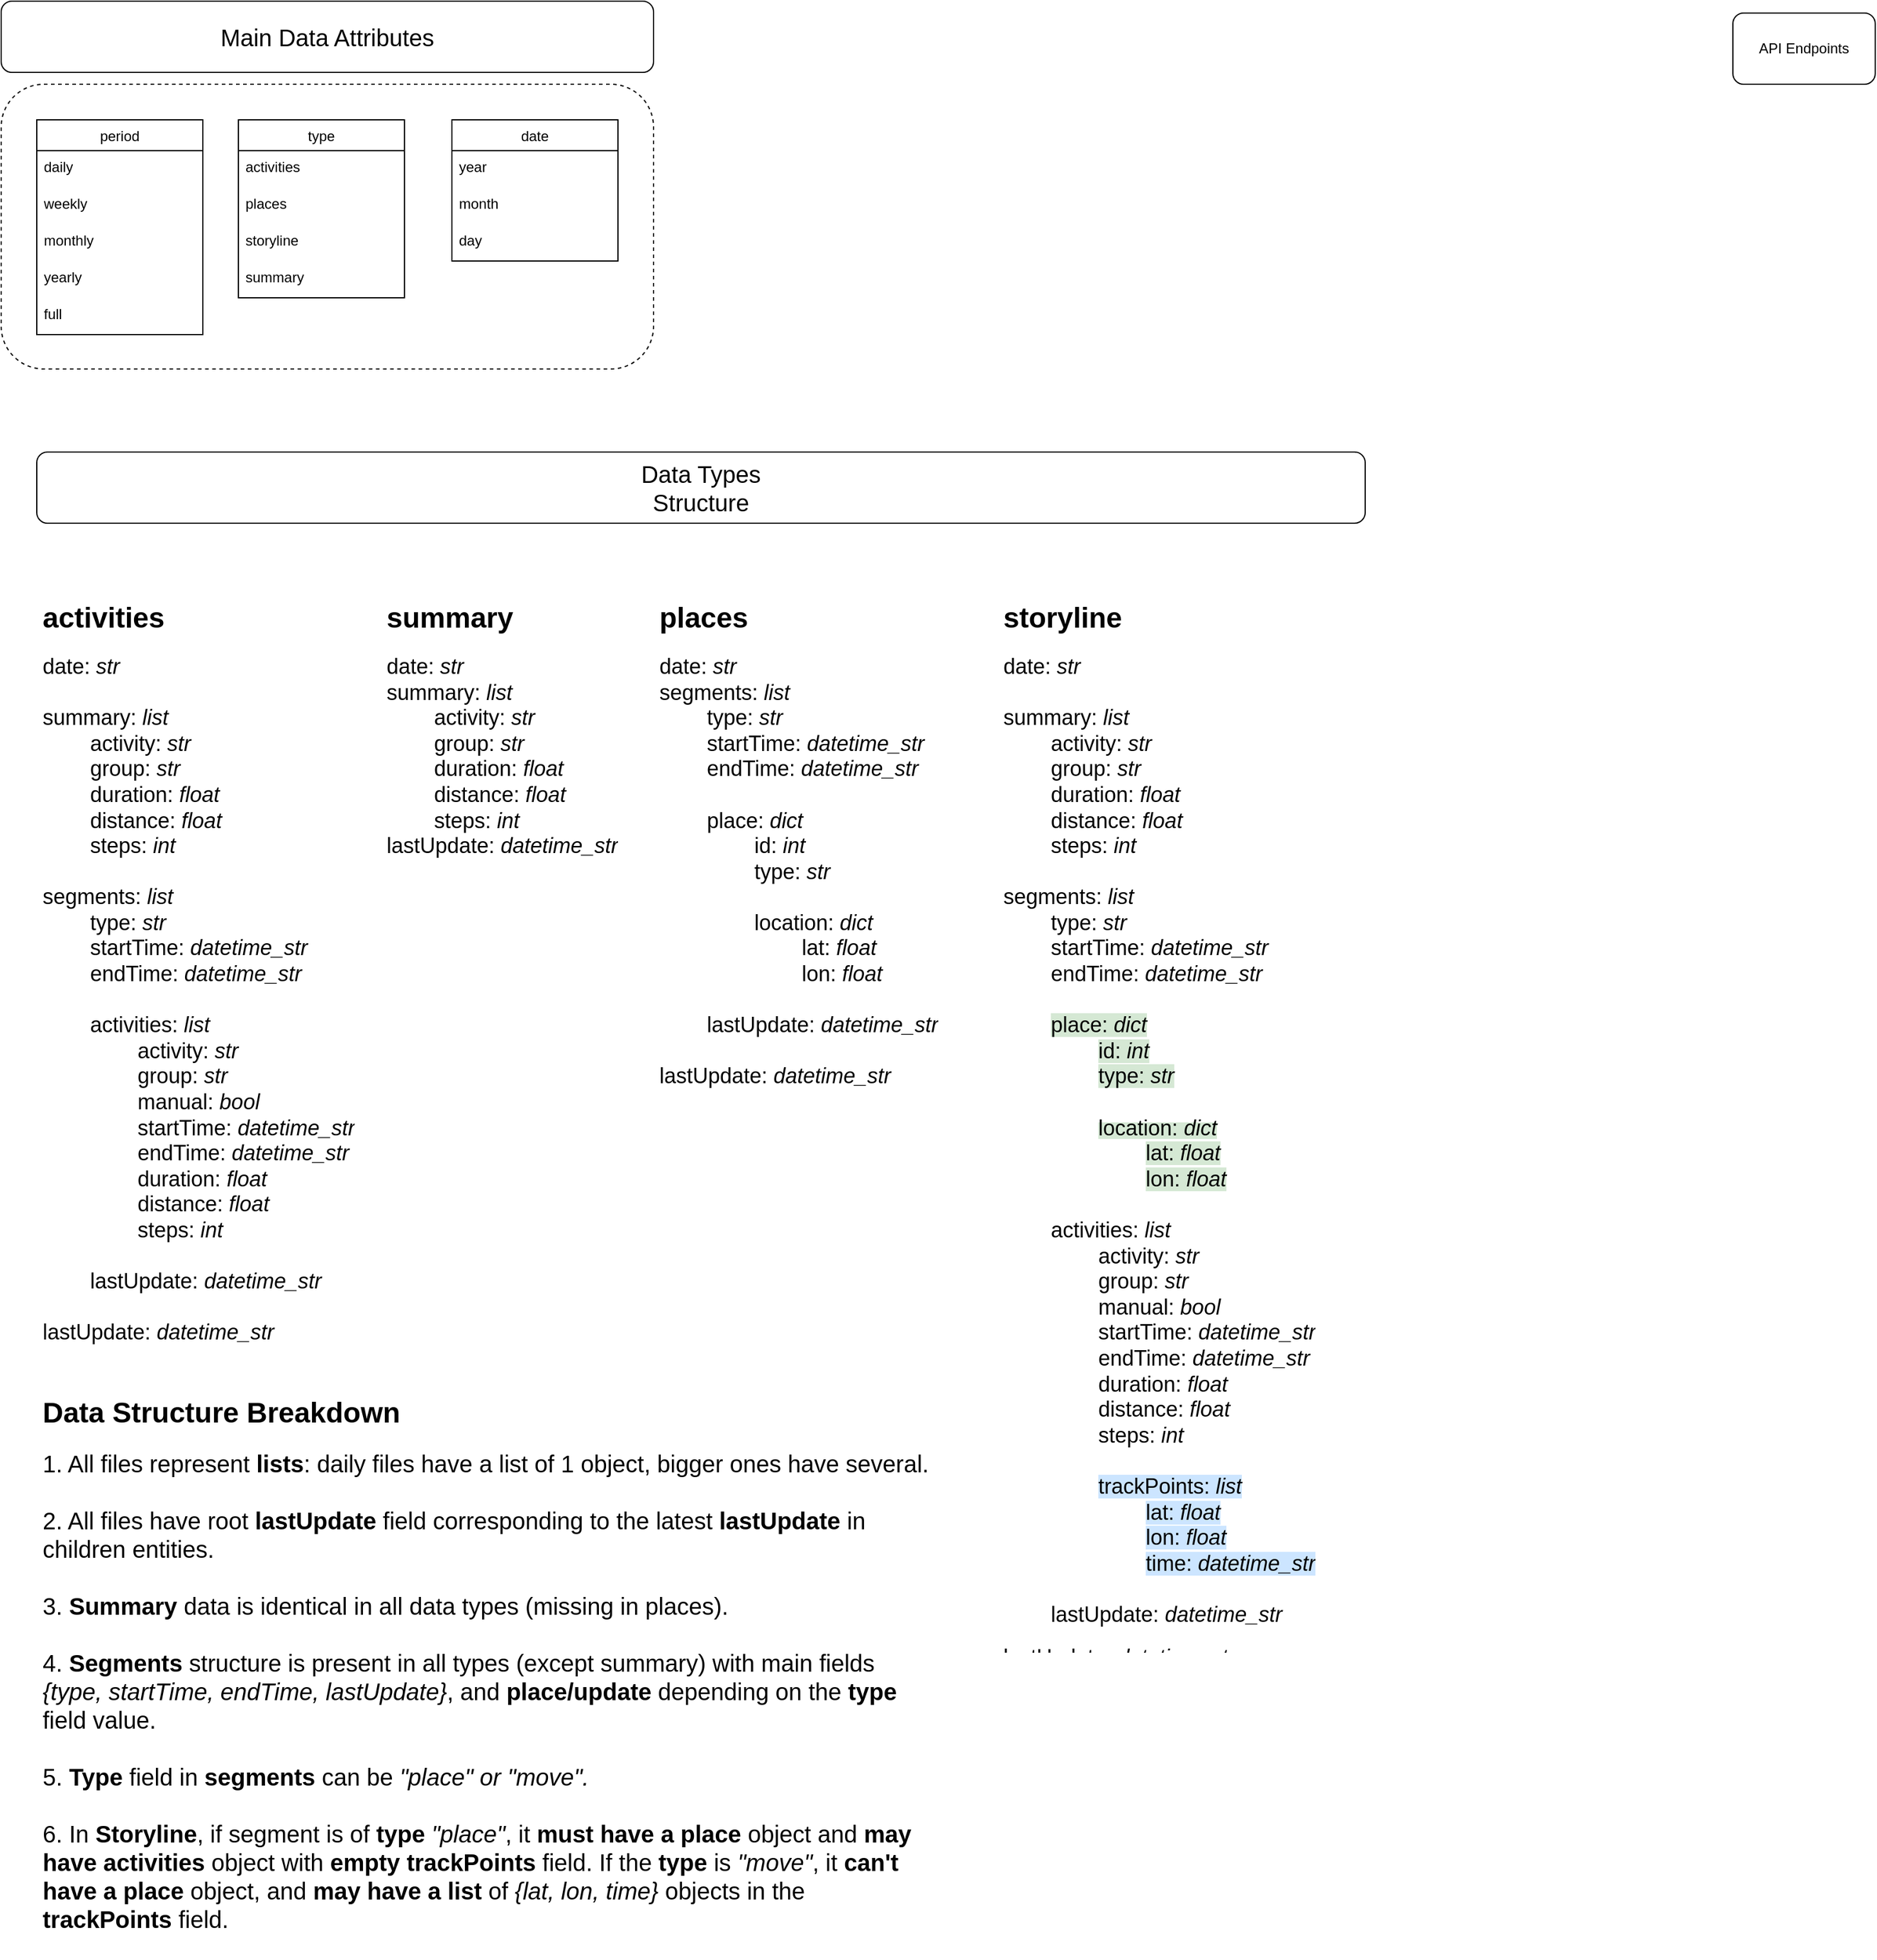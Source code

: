 <mxfile version="14.9.0" type="github">
  <diagram id="EwxWfwDMVY7zvHqi7-Qx" name="Page-1">
    <mxGraphModel dx="2505" dy="934" grid="1" gridSize="10" guides="1" tooltips="1" connect="1" arrows="1" fold="1" page="1" pageScale="1" pageWidth="850" pageHeight="1100" math="0" shadow="0">
      <root>
        <mxCell id="0" />
        <mxCell id="1" parent="0" />
        <mxCell id="ZM2d9JkgMeS6SzEDu0aJ-82" value="" style="rounded=1;whiteSpace=wrap;html=1;dashed=1;" vertex="1" parent="1">
          <mxGeometry x="-830" y="90" width="550" height="240" as="geometry" />
        </mxCell>
        <mxCell id="ZM2d9JkgMeS6SzEDu0aJ-1" value="API Endpoints" style="rounded=1;whiteSpace=wrap;html=1;" vertex="1" parent="1">
          <mxGeometry x="630" y="30" width="120" height="60" as="geometry" />
        </mxCell>
        <mxCell id="ZM2d9JkgMeS6SzEDu0aJ-7" value="&lt;font style=&quot;font-size: 20px&quot;&gt;Main Data Attributes&lt;/font&gt;" style="rounded=1;whiteSpace=wrap;html=1;" vertex="1" parent="1">
          <mxGeometry x="-830" y="20" width="550" height="60" as="geometry" />
        </mxCell>
        <mxCell id="ZM2d9JkgMeS6SzEDu0aJ-80" value="&lt;h1&gt;activities&lt;/h1&gt;&lt;div style=&quot;font-size: 18px&quot;&gt;&lt;font style=&quot;font-size: 18px&quot;&gt;date: &lt;i&gt;str&lt;/i&gt;&lt;/font&gt;&lt;/div&gt;&lt;div style=&quot;font-size: 18px&quot;&gt;&lt;font style=&quot;font-size: 18px&quot;&gt;&lt;i&gt;&lt;br&gt;&lt;/i&gt;&lt;/font&gt;&lt;/div&gt;&lt;div style=&quot;font-size: 18px&quot;&gt;&lt;font style=&quot;font-size: 18px&quot;&gt;summary: &lt;i&gt;list&lt;/i&gt;&lt;/font&gt;&lt;/div&gt;&lt;blockquote style=&quot;margin: 0 0 0 40px ; border: none ; padding: 0px&quot;&gt;&lt;div style=&quot;font-size: 18px&quot;&gt;&lt;font style=&quot;font-size: 18px&quot;&gt;activity: &lt;i&gt;str&lt;/i&gt;&lt;/font&gt;&lt;/div&gt;&lt;div style=&quot;font-size: 18px&quot;&gt;&lt;font style=&quot;font-size: 18px&quot;&gt;group: &lt;i&gt;str&lt;/i&gt;&lt;/font&gt;&lt;/div&gt;&lt;div style=&quot;font-size: 18px&quot;&gt;&lt;font style=&quot;font-size: 18px&quot;&gt;duration: &lt;i&gt;float&lt;/i&gt;&lt;/font&gt;&lt;/div&gt;&lt;div style=&quot;font-size: 18px&quot;&gt;&lt;font style=&quot;font-size: 18px&quot;&gt;distance: &lt;i&gt;float&lt;/i&gt;&lt;/font&gt;&lt;/div&gt;&lt;div style=&quot;font-size: 18px&quot;&gt;&lt;font style=&quot;font-size: 18px&quot;&gt;steps: &lt;i&gt;int&lt;/i&gt;&lt;/font&gt;&lt;/div&gt;&lt;/blockquote&gt;&lt;div style=&quot;font-size: 18px&quot;&gt;&lt;font style=&quot;font-size: 18px&quot;&gt;&lt;br&gt;&lt;/font&gt;&lt;/div&gt;&lt;div style=&quot;font-size: 18px&quot;&gt;&lt;font style=&quot;font-size: 18px&quot;&gt;segments: &lt;i&gt;list&lt;/i&gt;&lt;/font&gt;&lt;/div&gt;&lt;blockquote style=&quot;margin: 0 0 0 40px ; border: none ; padding: 0px&quot;&gt;&lt;div style=&quot;font-size: 18px&quot;&gt;&lt;font style=&quot;font-size: 18px&quot;&gt;type: &lt;i&gt;str&lt;/i&gt;&lt;/font&gt;&lt;/div&gt;&lt;div style=&quot;font-size: 18px&quot;&gt;&lt;font style=&quot;font-size: 18px&quot;&gt;startTime: &lt;i&gt;datetime_str&lt;/i&gt;&lt;/font&gt;&lt;/div&gt;&lt;div style=&quot;font-size: 18px&quot;&gt;&lt;font style=&quot;font-size: 18px&quot;&gt;endTime: &lt;i&gt;datetime_str&lt;/i&gt;&lt;/font&gt;&lt;/div&gt;&lt;div style=&quot;font-size: 18px&quot;&gt;&lt;font style=&quot;font-size: 18px&quot;&gt;&lt;br&gt;&lt;/font&gt;&lt;/div&gt;&lt;div style=&quot;font-size: 18px&quot;&gt;&lt;font style=&quot;font-size: 18px&quot;&gt;activities: &lt;i&gt;list&lt;/i&gt;&lt;/font&gt;&lt;/div&gt;&lt;/blockquote&gt;&lt;blockquote style=&quot;margin: 0 0 0 40px ; border: none ; padding: 0px&quot;&gt;&lt;blockquote style=&quot;margin: 0 0 0 40px ; border: none ; padding: 0px&quot;&gt;&lt;div style=&quot;font-size: 18px&quot;&gt;&lt;font style=&quot;font-size: 18px&quot;&gt;activity: &lt;i&gt;str&lt;/i&gt;&lt;/font&gt;&lt;/div&gt;&lt;/blockquote&gt;&lt;blockquote style=&quot;margin: 0 0 0 40px ; border: none ; padding: 0px&quot;&gt;&lt;div style=&quot;font-size: 18px&quot;&gt;&lt;font style=&quot;font-size: 18px&quot;&gt;group: &lt;i&gt;str&lt;/i&gt;&lt;/font&gt;&lt;/div&gt;&lt;/blockquote&gt;&lt;blockquote style=&quot;margin: 0 0 0 40px ; border: none ; padding: 0px&quot;&gt;&lt;div style=&quot;font-size: 18px&quot;&gt;&lt;font style=&quot;font-size: 18px&quot;&gt;manual: &lt;i&gt;bool&lt;/i&gt;&lt;/font&gt;&lt;/div&gt;&lt;/blockquote&gt;&lt;blockquote style=&quot;margin: 0 0 0 40px ; border: none ; padding: 0px&quot;&gt;&lt;div style=&quot;font-size: 18px&quot;&gt;&lt;font style=&quot;font-size: 18px&quot;&gt;startTime: &lt;i&gt;datetime_str&lt;/i&gt;&lt;/font&gt;&lt;/div&gt;&lt;div style=&quot;font-size: 18px&quot;&gt;&lt;font style=&quot;font-size: 18px&quot;&gt;endTime: &lt;i&gt;datetime_str&lt;/i&gt;&lt;/font&gt;&lt;/div&gt;&lt;div style=&quot;font-size: 18px&quot;&gt;&lt;font style=&quot;font-size: 18px&quot;&gt;duration: &lt;i&gt;float&lt;/i&gt;&lt;/font&gt;&lt;/div&gt;&lt;div style=&quot;font-size: 18px&quot;&gt;&lt;font style=&quot;font-size: 18px&quot;&gt;distance: &lt;i&gt;float&lt;/i&gt;&lt;/font&gt;&lt;/div&gt;&lt;div style=&quot;font-size: 18px&quot;&gt;&lt;font style=&quot;font-size: 18px&quot;&gt;steps: &lt;i&gt;int&lt;/i&gt;&lt;/font&gt;&lt;/div&gt;&lt;/blockquote&gt;&lt;span style=&quot;font-size: 18px&quot;&gt;&lt;blockquote style=&quot;margin: 0 0 0 40px ; border: none ; padding: 0px&quot;&gt;&lt;span style=&quot;font-size: 18px&quot;&gt;&lt;br&gt;&lt;/span&gt;&lt;/blockquote&gt;lastUpdate: &lt;i&gt;datetime_str&lt;/i&gt;&lt;/span&gt;&lt;/blockquote&gt;&lt;span style=&quot;font-size: 18px&quot;&gt;&lt;br&gt;lastUpdate: &lt;i&gt;datetime_str&lt;/i&gt;&lt;/span&gt;" style="text;html=1;strokeColor=none;fillColor=none;spacing=5;spacingTop=-20;whiteSpace=wrap;overflow=hidden;rounded=0;" vertex="1" parent="1">
          <mxGeometry x="-800" y="520" width="280" height="632" as="geometry" />
        </mxCell>
        <mxCell id="ZM2d9JkgMeS6SzEDu0aJ-16" value="period" style="swimlane;fontStyle=0;childLayout=stackLayout;horizontal=1;startSize=26;horizontalStack=0;resizeParent=1;resizeParentMax=0;resizeLast=0;collapsible=1;marginBottom=0;" vertex="1" parent="1">
          <mxGeometry x="-800" y="120" width="140" height="181" as="geometry">
            <mxRectangle x="310" y="250" width="70" height="26" as="alternateBounds" />
          </mxGeometry>
        </mxCell>
        <mxCell id="ZM2d9JkgMeS6SzEDu0aJ-17" value="daily" style="text;strokeColor=none;fillColor=none;align=left;verticalAlign=top;spacingLeft=4;spacingRight=4;overflow=hidden;rotatable=0;points=[[0,0.5],[1,0.5]];portConstraint=eastwest;" vertex="1" parent="ZM2d9JkgMeS6SzEDu0aJ-16">
          <mxGeometry y="26" width="140" height="31.0" as="geometry" />
        </mxCell>
        <mxCell id="ZM2d9JkgMeS6SzEDu0aJ-18" value="weekly" style="text;strokeColor=none;fillColor=none;align=left;verticalAlign=top;spacingLeft=4;spacingRight=4;overflow=hidden;rotatable=0;points=[[0,0.5],[1,0.5]];portConstraint=eastwest;" vertex="1" parent="ZM2d9JkgMeS6SzEDu0aJ-16">
          <mxGeometry y="57" width="140" height="31.0" as="geometry" />
        </mxCell>
        <mxCell id="ZM2d9JkgMeS6SzEDu0aJ-19" value="monthly" style="text;strokeColor=none;fillColor=none;align=left;verticalAlign=top;spacingLeft=4;spacingRight=4;overflow=hidden;rotatable=0;points=[[0,0.5],[1,0.5]];portConstraint=eastwest;" vertex="1" parent="ZM2d9JkgMeS6SzEDu0aJ-16">
          <mxGeometry y="88" width="140" height="31.0" as="geometry" />
        </mxCell>
        <mxCell id="ZM2d9JkgMeS6SzEDu0aJ-23" value="yearly" style="text;strokeColor=none;fillColor=none;align=left;verticalAlign=top;spacingLeft=4;spacingRight=4;overflow=hidden;rotatable=0;points=[[0,0.5],[1,0.5]];portConstraint=eastwest;" vertex="1" parent="ZM2d9JkgMeS6SzEDu0aJ-16">
          <mxGeometry y="119" width="140" height="31.0" as="geometry" />
        </mxCell>
        <mxCell id="ZM2d9JkgMeS6SzEDu0aJ-24" value="full" style="text;strokeColor=none;fillColor=none;align=left;verticalAlign=top;spacingLeft=4;spacingRight=4;overflow=hidden;rotatable=0;points=[[0,0.5],[1,0.5]];portConstraint=eastwest;" vertex="1" parent="ZM2d9JkgMeS6SzEDu0aJ-16">
          <mxGeometry y="150" width="140" height="31.0" as="geometry" />
        </mxCell>
        <mxCell id="ZM2d9JkgMeS6SzEDu0aJ-25" value="type" style="swimlane;fontStyle=0;childLayout=stackLayout;horizontal=1;startSize=26;horizontalStack=0;resizeParent=1;resizeParentMax=0;resizeLast=0;collapsible=1;marginBottom=0;" vertex="1" parent="1">
          <mxGeometry x="-630" y="120" width="140" height="150" as="geometry">
            <mxRectangle x="310" y="250" width="70" height="26" as="alternateBounds" />
          </mxGeometry>
        </mxCell>
        <mxCell id="ZM2d9JkgMeS6SzEDu0aJ-26" value="activities" style="text;strokeColor=none;fillColor=none;align=left;verticalAlign=top;spacingLeft=4;spacingRight=4;overflow=hidden;rotatable=0;points=[[0,0.5],[1,0.5]];portConstraint=eastwest;" vertex="1" parent="ZM2d9JkgMeS6SzEDu0aJ-25">
          <mxGeometry y="26" width="140" height="31.0" as="geometry" />
        </mxCell>
        <mxCell id="ZM2d9JkgMeS6SzEDu0aJ-27" value="places" style="text;strokeColor=none;fillColor=none;align=left;verticalAlign=top;spacingLeft=4;spacingRight=4;overflow=hidden;rotatable=0;points=[[0,0.5],[1,0.5]];portConstraint=eastwest;" vertex="1" parent="ZM2d9JkgMeS6SzEDu0aJ-25">
          <mxGeometry y="57" width="140" height="31.0" as="geometry" />
        </mxCell>
        <mxCell id="ZM2d9JkgMeS6SzEDu0aJ-28" value="storyline" style="text;strokeColor=none;fillColor=none;align=left;verticalAlign=top;spacingLeft=4;spacingRight=4;overflow=hidden;rotatable=0;points=[[0,0.5],[1,0.5]];portConstraint=eastwest;" vertex="1" parent="ZM2d9JkgMeS6SzEDu0aJ-25">
          <mxGeometry y="88" width="140" height="31.0" as="geometry" />
        </mxCell>
        <mxCell id="ZM2d9JkgMeS6SzEDu0aJ-29" value="summary" style="text;strokeColor=none;fillColor=none;align=left;verticalAlign=top;spacingLeft=4;spacingRight=4;overflow=hidden;rotatable=0;points=[[0,0.5],[1,0.5]];portConstraint=eastwest;" vertex="1" parent="ZM2d9JkgMeS6SzEDu0aJ-25">
          <mxGeometry y="119" width="140" height="31.0" as="geometry" />
        </mxCell>
        <mxCell id="ZM2d9JkgMeS6SzEDu0aJ-31" value="date" style="swimlane;fontStyle=0;childLayout=stackLayout;horizontal=1;startSize=26;horizontalStack=0;resizeParent=1;resizeParentMax=0;resizeLast=0;collapsible=1;marginBottom=0;" vertex="1" parent="1">
          <mxGeometry x="-450" y="120" width="140" height="119" as="geometry">
            <mxRectangle x="310" y="250" width="70" height="26" as="alternateBounds" />
          </mxGeometry>
        </mxCell>
        <mxCell id="ZM2d9JkgMeS6SzEDu0aJ-32" value="year" style="text;strokeColor=none;fillColor=none;align=left;verticalAlign=top;spacingLeft=4;spacingRight=4;overflow=hidden;rotatable=0;points=[[0,0.5],[1,0.5]];portConstraint=eastwest;" vertex="1" parent="ZM2d9JkgMeS6SzEDu0aJ-31">
          <mxGeometry y="26" width="140" height="31.0" as="geometry" />
        </mxCell>
        <mxCell id="ZM2d9JkgMeS6SzEDu0aJ-33" value="month" style="text;strokeColor=none;fillColor=none;align=left;verticalAlign=top;spacingLeft=4;spacingRight=4;overflow=hidden;rotatable=0;points=[[0,0.5],[1,0.5]];portConstraint=eastwest;" vertex="1" parent="ZM2d9JkgMeS6SzEDu0aJ-31">
          <mxGeometry y="57" width="140" height="31.0" as="geometry" />
        </mxCell>
        <mxCell id="ZM2d9JkgMeS6SzEDu0aJ-34" value="day" style="text;strokeColor=none;fillColor=none;align=left;verticalAlign=top;spacingLeft=4;spacingRight=4;overflow=hidden;rotatable=0;points=[[0,0.5],[1,0.5]];portConstraint=eastwest;" vertex="1" parent="ZM2d9JkgMeS6SzEDu0aJ-31">
          <mxGeometry y="88" width="140" height="31.0" as="geometry" />
        </mxCell>
        <mxCell id="ZM2d9JkgMeS6SzEDu0aJ-83" value="&lt;span style=&quot;font-size: 20px&quot;&gt;Data Types&lt;br&gt;Structure&lt;br&gt;&lt;/span&gt;" style="rounded=1;whiteSpace=wrap;html=1;" vertex="1" parent="1">
          <mxGeometry x="-800" y="400" width="1120" height="60" as="geometry" />
        </mxCell>
        <mxCell id="ZM2d9JkgMeS6SzEDu0aJ-84" value="&lt;h1&gt;summary&lt;/h1&gt;&lt;div style=&quot;font-size: 18px&quot;&gt;&lt;div&gt;date: &lt;i&gt;str&lt;/i&gt;&lt;/div&gt;&lt;div&gt;summary: &lt;i&gt;list&lt;/i&gt;&lt;/div&gt;&lt;blockquote style=&quot;font-size: 12px ; margin: 0px 0px 0px 40px ; border: none ; padding: 0px&quot;&gt;&lt;div style=&quot;font-size: 18px&quot;&gt;activity: &lt;i&gt;str&lt;/i&gt;&lt;/div&gt;&lt;div style=&quot;font-size: 18px&quot;&gt;group: &lt;i&gt;str&lt;/i&gt;&lt;/div&gt;&lt;div style=&quot;font-size: 18px&quot;&gt;duration: &lt;i&gt;float&lt;/i&gt;&lt;/div&gt;&lt;div style=&quot;font-size: 18px&quot;&gt;distance: &lt;i&gt;float&lt;/i&gt;&lt;/div&gt;&lt;div style=&quot;font-size: 18px&quot;&gt;steps: &lt;i&gt;int&lt;/i&gt;&lt;/div&gt;&lt;/blockquote&gt;lastUpdate: &lt;i&gt;datetime_str&lt;/i&gt;&lt;br&gt;&lt;/div&gt;" style="text;html=1;strokeColor=none;fillColor=none;spacing=5;spacingTop=-20;whiteSpace=wrap;overflow=hidden;rounded=0;dashed=1;" vertex="1" parent="1">
          <mxGeometry x="-510" y="520" width="210" height="232" as="geometry" />
        </mxCell>
        <mxCell id="ZM2d9JkgMeS6SzEDu0aJ-85" value="&lt;h1&gt;places&lt;/h1&gt;&lt;div style=&quot;font-size: 18px&quot;&gt;&lt;div&gt;date: &lt;i&gt;str&lt;/i&gt;&lt;/div&gt;&lt;div&gt;&lt;div&gt;segments:&amp;nbsp;&lt;i&gt;list&lt;/i&gt;&lt;/div&gt;&lt;blockquote style=&quot;margin: 0px 0px 0px 40px ; border: none ; padding: 0px&quot;&gt;&lt;div&gt;type:&amp;nbsp;&lt;i&gt;str&lt;/i&gt;&lt;/div&gt;&lt;div&gt;startTime:&amp;nbsp;&lt;i&gt;datetime_str&lt;/i&gt;&lt;/div&gt;&lt;div&gt;endTime:&amp;nbsp;&lt;i&gt;datetime_str&lt;/i&gt;&lt;/div&gt;&lt;div&gt;&lt;br&gt;&lt;/div&gt;&lt;div&gt;place: &lt;i&gt;dict&lt;/i&gt;&lt;/div&gt;&lt;/blockquote&gt;&lt;/div&gt;&lt;/div&gt;&lt;blockquote style=&quot;margin: 0 0 0 40px ; border: none ; padding: 0px&quot;&gt;&lt;div style=&quot;font-size: 18px&quot;&gt;&lt;div&gt;&lt;blockquote style=&quot;margin: 0px 0px 0px 40px ; border: none ; padding: 0px&quot;&gt;&lt;div&gt;id: &lt;i&gt;int&lt;/i&gt;&lt;/div&gt;&lt;/blockquote&gt;&lt;/div&gt;&lt;/div&gt;&lt;div style=&quot;font-size: 18px&quot;&gt;&lt;div&gt;&lt;blockquote style=&quot;margin: 0px 0px 0px 40px ; border: none ; padding: 0px&quot;&gt;&lt;div&gt;type: &lt;i&gt;str&lt;/i&gt;&lt;/div&gt;&lt;/blockquote&gt;&lt;/div&gt;&lt;/div&gt;&lt;div style=&quot;font-size: 18px&quot;&gt;&lt;div&gt;&lt;blockquote style=&quot;margin: 0px 0px 0px 40px ; border: none ; padding: 0px&quot;&gt;&lt;div&gt;&lt;br&gt;&lt;/div&gt;&lt;div&gt;location: &lt;i&gt;dict&lt;/i&gt;&lt;/div&gt;&lt;/blockquote&gt;&lt;/div&gt;&lt;/div&gt;&lt;/blockquote&gt;&lt;blockquote style=&quot;margin: 0 0 0 40px ; border: none ; padding: 0px&quot;&gt;&lt;blockquote style=&quot;margin: 0 0 0 40px ; border: none ; padding: 0px&quot;&gt;&lt;div style=&quot;font-size: 18px&quot;&gt;&lt;div&gt;&lt;blockquote style=&quot;margin: 0px 0px 0px 40px ; border: none ; padding: 0px&quot;&gt;&lt;div&gt;lat: &lt;i&gt;float&lt;/i&gt;&lt;/div&gt;&lt;/blockquote&gt;&lt;/div&gt;&lt;/div&gt;&lt;/blockquote&gt;&lt;blockquote style=&quot;margin: 0 0 0 40px ; border: none ; padding: 0px&quot;&gt;&lt;div style=&quot;font-size: 18px&quot;&gt;&lt;div&gt;&lt;blockquote style=&quot;margin: 0px 0px 0px 40px ; border: none ; padding: 0px&quot;&gt;&lt;div&gt;lon: &lt;i&gt;float&lt;/i&gt;&lt;/div&gt;&lt;/blockquote&gt;&lt;/div&gt;&lt;/div&gt;&lt;/blockquote&gt;&lt;/blockquote&gt;&lt;div style=&quot;font-size: 18px&quot;&gt;&lt;blockquote style=&quot;margin: 0px 0px 0px 40px ; border: none ; padding: 0px&quot;&gt;&lt;div&gt;&lt;span&gt;&lt;br&gt;&lt;/span&gt;&lt;/div&gt;&lt;div&gt;&lt;span&gt;lastUpdate: &lt;/span&gt;&lt;i&gt;datetime_str&lt;/i&gt;&lt;/div&gt;&lt;/blockquote&gt;&lt;span&gt;&lt;div style=&quot;font-size: 18px&quot;&gt;&lt;span&gt;&lt;br&gt;&lt;/span&gt;&lt;/div&gt;lastUpdate:&amp;nbsp;&lt;/span&gt;&lt;i&gt;datetime_str&lt;/i&gt;&lt;br&gt;&lt;/div&gt;" style="text;html=1;strokeColor=none;fillColor=none;spacing=5;spacingTop=-20;whiteSpace=wrap;overflow=hidden;rounded=0;dashed=1;" vertex="1" parent="1">
          <mxGeometry x="-280" y="520" width="270" height="422" as="geometry" />
        </mxCell>
        <mxCell id="ZM2d9JkgMeS6SzEDu0aJ-86" value="&lt;h1&gt;storyline&lt;/h1&gt;&lt;div&gt;&lt;div style=&quot;font-size: 18px&quot;&gt;date:&amp;nbsp;&lt;i&gt;str&lt;/i&gt;&lt;/div&gt;&lt;div style=&quot;font-size: 18px&quot;&gt;&lt;i&gt;&lt;br&gt;&lt;/i&gt;&lt;/div&gt;&lt;div style=&quot;font-size: 18px&quot;&gt;summary:&amp;nbsp;&lt;i&gt;list&lt;/i&gt;&lt;/div&gt;&lt;blockquote style=&quot;font-size: 12px ; margin: 0px 0px 0px 40px ; border: none ; padding: 0px&quot;&gt;&lt;div style=&quot;font-size: 18px&quot;&gt;activity:&amp;nbsp;&lt;i&gt;str&lt;/i&gt;&lt;/div&gt;&lt;div style=&quot;font-size: 18px&quot;&gt;group:&amp;nbsp;&lt;i&gt;str&lt;/i&gt;&lt;/div&gt;&lt;div style=&quot;font-size: 18px&quot;&gt;duration:&amp;nbsp;&lt;i&gt;float&lt;/i&gt;&lt;/div&gt;&lt;div style=&quot;font-size: 18px&quot;&gt;distance:&amp;nbsp;&lt;i&gt;float&lt;/i&gt;&lt;/div&gt;&lt;div style=&quot;font-size: 18px&quot;&gt;steps:&amp;nbsp;&lt;i&gt;int&lt;/i&gt;&lt;/div&gt;&lt;/blockquote&gt;&lt;div style=&quot;font-size: 18px&quot;&gt;&lt;br&gt;&lt;/div&gt;&lt;div style=&quot;font-size: 18px&quot;&gt;segments:&amp;nbsp;&lt;i&gt;list&lt;/i&gt;&lt;/div&gt;&lt;blockquote style=&quot;margin: 0px 0px 0px 40px ; border: none ; padding: 0px&quot;&gt;&lt;div style=&quot;font-size: 18px&quot;&gt;type:&amp;nbsp;&lt;i&gt;str&lt;/i&gt;&lt;/div&gt;&lt;div style=&quot;font-size: 18px&quot;&gt;startTime:&amp;nbsp;&lt;i&gt;datetime_str&lt;/i&gt;&lt;/div&gt;&lt;div style=&quot;font-size: 18px&quot;&gt;endTime:&amp;nbsp;&lt;i&gt;datetime_str&lt;/i&gt;&lt;/div&gt;&lt;div style=&quot;font-size: 18px&quot;&gt;&lt;br&gt;&lt;/div&gt;&lt;div&gt;&lt;div style=&quot;font-size: 18px&quot;&gt;&lt;span style=&quot;background-color: rgb(213 , 232 , 212)&quot;&gt;place:&amp;nbsp;&lt;i&gt;dict&lt;/i&gt;&lt;/span&gt;&lt;/div&gt;&lt;blockquote style=&quot;margin: 0px 0px 0px 40px ; border: none ; padding: 0px&quot;&gt;&lt;div style=&quot;font-size: 18px&quot;&gt;&lt;span style=&quot;background-color: rgb(213 , 232 , 212)&quot;&gt;id:&amp;nbsp;&lt;i&gt;int&lt;/i&gt;&lt;/span&gt;&lt;/div&gt;&lt;div style=&quot;font-size: 18px&quot;&gt;&lt;span style=&quot;background-color: rgb(213 , 232 , 212)&quot;&gt;type:&amp;nbsp;&lt;i&gt;str&lt;/i&gt;&lt;/span&gt;&lt;/div&gt;&lt;div&gt;&lt;span style=&quot;font-size: 18px ; background-color: rgb(213 , 232 , 212)&quot;&gt;&lt;br&gt;&lt;/span&gt;&lt;div&gt;&lt;span style=&quot;background-color: rgb(213 , 232 , 212)&quot;&gt;&lt;font style=&quot;font-size: 18px&quot;&gt;location&lt;/font&gt;&lt;span style=&quot;font-size: 18px&quot;&gt;:&amp;nbsp;&lt;/span&gt;&lt;i style=&quot;font-size: 18px&quot;&gt;dict&lt;/i&gt;&lt;/span&gt;&lt;/div&gt;&lt;/div&gt;&lt;/blockquote&gt;&lt;blockquote style=&quot;font-size: 12px ; margin: 0px 0px 0px 40px ; border: none ; padding: 0px&quot;&gt;&lt;blockquote style=&quot;margin: 0px 0px 0px 40px ; border: none ; padding: 0px&quot;&gt;&lt;div style=&quot;font-size: 18px&quot;&gt;&lt;span style=&quot;background-color: rgb(213 , 232 , 212)&quot;&gt;lat:&amp;nbsp;&lt;i&gt;float&lt;/i&gt;&lt;/span&gt;&lt;/div&gt;&lt;/blockquote&gt;&lt;blockquote style=&quot;margin: 0px 0px 0px 40px ; border: none ; padding: 0px&quot;&gt;&lt;div style=&quot;font-size: 18px&quot;&gt;&lt;span style=&quot;background-color: rgb(213 , 232 , 212)&quot;&gt;lon:&amp;nbsp;&lt;i&gt;float&lt;/i&gt;&lt;/span&gt;&lt;/div&gt;&lt;/blockquote&gt;&lt;/blockquote&gt;&lt;/div&gt;&lt;div style=&quot;font-size: 18px&quot;&gt;&lt;br&gt;&lt;/div&gt;&lt;div style=&quot;font-size: 18px&quot;&gt;activities:&amp;nbsp;&lt;i&gt;list&lt;/i&gt;&lt;/div&gt;&lt;/blockquote&gt;&lt;blockquote style=&quot;font-size: 12px ; margin: 0px 0px 0px 40px ; border: none ; padding: 0px&quot;&gt;&lt;blockquote style=&quot;margin: 0px 0px 0px 40px ; border: none ; padding: 0px&quot;&gt;&lt;div style=&quot;font-size: 18px&quot;&gt;activity:&amp;nbsp;&lt;i&gt;str&lt;/i&gt;&lt;/div&gt;&lt;/blockquote&gt;&lt;blockquote style=&quot;margin: 0px 0px 0px 40px ; border: none ; padding: 0px&quot;&gt;&lt;div style=&quot;font-size: 18px&quot;&gt;group:&amp;nbsp;&lt;i&gt;str&lt;/i&gt;&lt;/div&gt;&lt;/blockquote&gt;&lt;blockquote style=&quot;margin: 0px 0px 0px 40px ; border: none ; padding: 0px&quot;&gt;&lt;div style=&quot;font-size: 18px&quot;&gt;manual:&amp;nbsp;&lt;i&gt;bool&lt;/i&gt;&lt;/div&gt;&lt;/blockquote&gt;&lt;blockquote style=&quot;margin: 0px 0px 0px 40px ; border: none ; padding: 0px&quot;&gt;&lt;div style=&quot;font-size: 18px&quot;&gt;startTime:&amp;nbsp;&lt;i&gt;datetime_str&lt;/i&gt;&lt;/div&gt;&lt;div style=&quot;font-size: 18px&quot;&gt;endTime:&amp;nbsp;&lt;i&gt;datetime_str&lt;/i&gt;&lt;/div&gt;&lt;div style=&quot;font-size: 18px&quot;&gt;duration:&amp;nbsp;&lt;i&gt;float&lt;/i&gt;&lt;/div&gt;&lt;div style=&quot;font-size: 18px&quot;&gt;distance:&amp;nbsp;&lt;i&gt;float&lt;/i&gt;&lt;/div&gt;&lt;div style=&quot;font-size: 18px&quot;&gt;steps:&amp;nbsp;&lt;i&gt;int&lt;/i&gt;&lt;/div&gt;&lt;div style=&quot;font-size: 18px&quot;&gt;&lt;br&gt;&lt;/div&gt;&lt;div style=&quot;font-size: 18px&quot;&gt;&lt;span style=&quot;background-color: rgb(204 , 229 , 255)&quot;&gt;trackPoints: &lt;i&gt;list&lt;/i&gt;&lt;/span&gt;&lt;/div&gt;&lt;/blockquote&gt;&lt;/blockquote&gt;&lt;/div&gt;&lt;blockquote style=&quot;margin: 0 0 0 40px ; border: none ; padding: 0px&quot;&gt;&lt;div&gt;&lt;blockquote style=&quot;font-size: 12px ; margin: 0px 0px 0px 40px ; border: none ; padding: 0px&quot;&gt;&lt;blockquote style=&quot;margin: 0px 0px 0px 40px ; border: none ; padding: 0px&quot;&gt;&lt;div style=&quot;font-size: 18px&quot;&gt;&lt;span style=&quot;background-color: rgb(204 , 229 , 255)&quot;&gt;&lt;span&gt;lat:&amp;nbsp;&lt;/span&gt;&lt;i&gt;float&lt;/i&gt;&lt;/span&gt;&lt;/div&gt;&lt;/blockquote&gt;&lt;/blockquote&gt;&lt;/div&gt;&lt;/blockquote&gt;&lt;div&gt;&lt;blockquote style=&quot;font-size: 12px ; margin: 0px 0px 0px 40px ; border: none ; padding: 0px&quot;&gt;&lt;blockquote style=&quot;margin: 0px 0px 0px 40px ; border: none ; padding: 0px&quot;&gt;&lt;blockquote style=&quot;margin: 0px 0px 0px 40px ; border: none ; padding: 0px&quot;&gt;&lt;div style=&quot;font-size: 18px&quot;&gt;&lt;span style=&quot;background-color: rgb(204 , 229 , 255)&quot;&gt;lon:&amp;nbsp;&lt;i&gt;float&lt;/i&gt;&lt;/span&gt;&lt;/div&gt;&lt;div style=&quot;font-size: 18px&quot;&gt;&lt;span style=&quot;background-color: rgb(204 , 229 , 255)&quot;&gt;time:&amp;nbsp;&lt;i&gt;datetime_str&lt;/i&gt;&lt;/span&gt;&lt;/div&gt;&lt;/blockquote&gt;&lt;/blockquote&gt;&lt;span style=&quot;font-size: 18px&quot;&gt;&lt;blockquote style=&quot;margin: 0px 0px 0px 40px ; border: none ; padding: 0px&quot;&gt;&lt;br&gt;&lt;/blockquote&gt;lastUpdate:&amp;nbsp;&lt;i&gt;datetime_str&lt;/i&gt;&lt;/span&gt;&lt;/blockquote&gt;&lt;br&gt;&lt;span style=&quot;font-size: 18px&quot;&gt;lastUpdate:&amp;nbsp;&lt;/span&gt;&lt;i style=&quot;font-size: 18px&quot;&gt;datetime_str&lt;/i&gt;&lt;br&gt;&lt;/div&gt;" style="text;html=1;strokeColor=none;fillColor=none;spacing=5;spacingTop=-20;whiteSpace=wrap;overflow=hidden;rounded=0;dashed=1;" vertex="1" parent="1">
          <mxGeometry x="10" y="520" width="310" height="892" as="geometry" />
        </mxCell>
        <mxCell id="ZM2d9JkgMeS6SzEDu0aJ-88" value="&lt;h1&gt;Data Structure Breakdown&lt;/h1&gt;&lt;div style=&quot;font-size: 20px&quot;&gt;1. All files represent &lt;b&gt;lists&lt;/b&gt;: daily files have a list of 1 object, bigger ones have several.&lt;/div&gt;&lt;div style=&quot;font-size: 20px&quot;&gt;&lt;br&gt;&lt;/div&gt;&lt;div style=&quot;font-size: 20px&quot;&gt;2. All files have root &lt;b&gt;lastUpdate &lt;/b&gt;field corresponding to the latest &lt;b&gt;lastUpdate &lt;/b&gt;in children entities.&lt;/div&gt;&lt;div style=&quot;font-size: 20px&quot;&gt;&lt;br&gt;&lt;/div&gt;&lt;div style=&quot;font-size: 20px&quot;&gt;3. &lt;b&gt;Summary &lt;/b&gt;data is identical in all data types (missing in places).&lt;/div&gt;&lt;div style=&quot;font-size: 20px&quot;&gt;&lt;br&gt;&lt;/div&gt;&lt;div style=&quot;font-size: 20px&quot;&gt;4. &lt;b&gt;Segments &lt;/b&gt;structure is present in all types (except summary) with main fields &lt;i&gt;{type, startTime, endTime, lastUpdate}&lt;/i&gt;, and &lt;b&gt;place/update&lt;/b&gt; depending on the &lt;b&gt;type &lt;/b&gt;field value.&lt;/div&gt;&lt;div style=&quot;font-size: 20px&quot;&gt;&lt;br&gt;&lt;/div&gt;&lt;div style=&quot;font-size: 20px&quot;&gt;5. &lt;b&gt;Type &lt;/b&gt;field in &lt;b&gt;segments &lt;/b&gt;can be &lt;i&gt;&quot;place&quot; or &quot;move&quot;.&lt;/i&gt;&lt;/div&gt;&lt;div style=&quot;font-size: 20px&quot;&gt;&lt;br&gt;&lt;/div&gt;&lt;div style=&quot;font-size: 20px&quot;&gt;6. In &lt;b&gt;Storyline&lt;/b&gt;, if segment is of &lt;b&gt;type &lt;/b&gt;&lt;i&gt;&quot;place&quot;&lt;/i&gt;, it &lt;b&gt;must have a place &lt;/b&gt;object and &lt;b&gt;may have activities&lt;/b&gt; object with &lt;b&gt;empty trackPoints&lt;/b&gt; field. If the &lt;b&gt;type &lt;/b&gt;is &lt;i&gt;&quot;move&quot;&lt;/i&gt;, it &lt;b&gt;can&#39;t have a place&lt;/b&gt; object, and &lt;b&gt;may have a list&lt;/b&gt; of &lt;i&gt;{lat, lon, time}&lt;/i&gt; objects in the &lt;b&gt;trackPoints &lt;/b&gt;field.&lt;/div&gt;&lt;div style=&quot;font-size: 20px&quot;&gt;&lt;br&gt;&lt;/div&gt;" style="text;html=1;strokeColor=none;fillColor=none;spacing=5;spacingTop=-20;whiteSpace=wrap;overflow=hidden;rounded=0;dashed=1;" vertex="1" parent="1">
          <mxGeometry x="-800" y="1190" width="760" height="480" as="geometry" />
        </mxCell>
      </root>
    </mxGraphModel>
  </diagram>
</mxfile>
